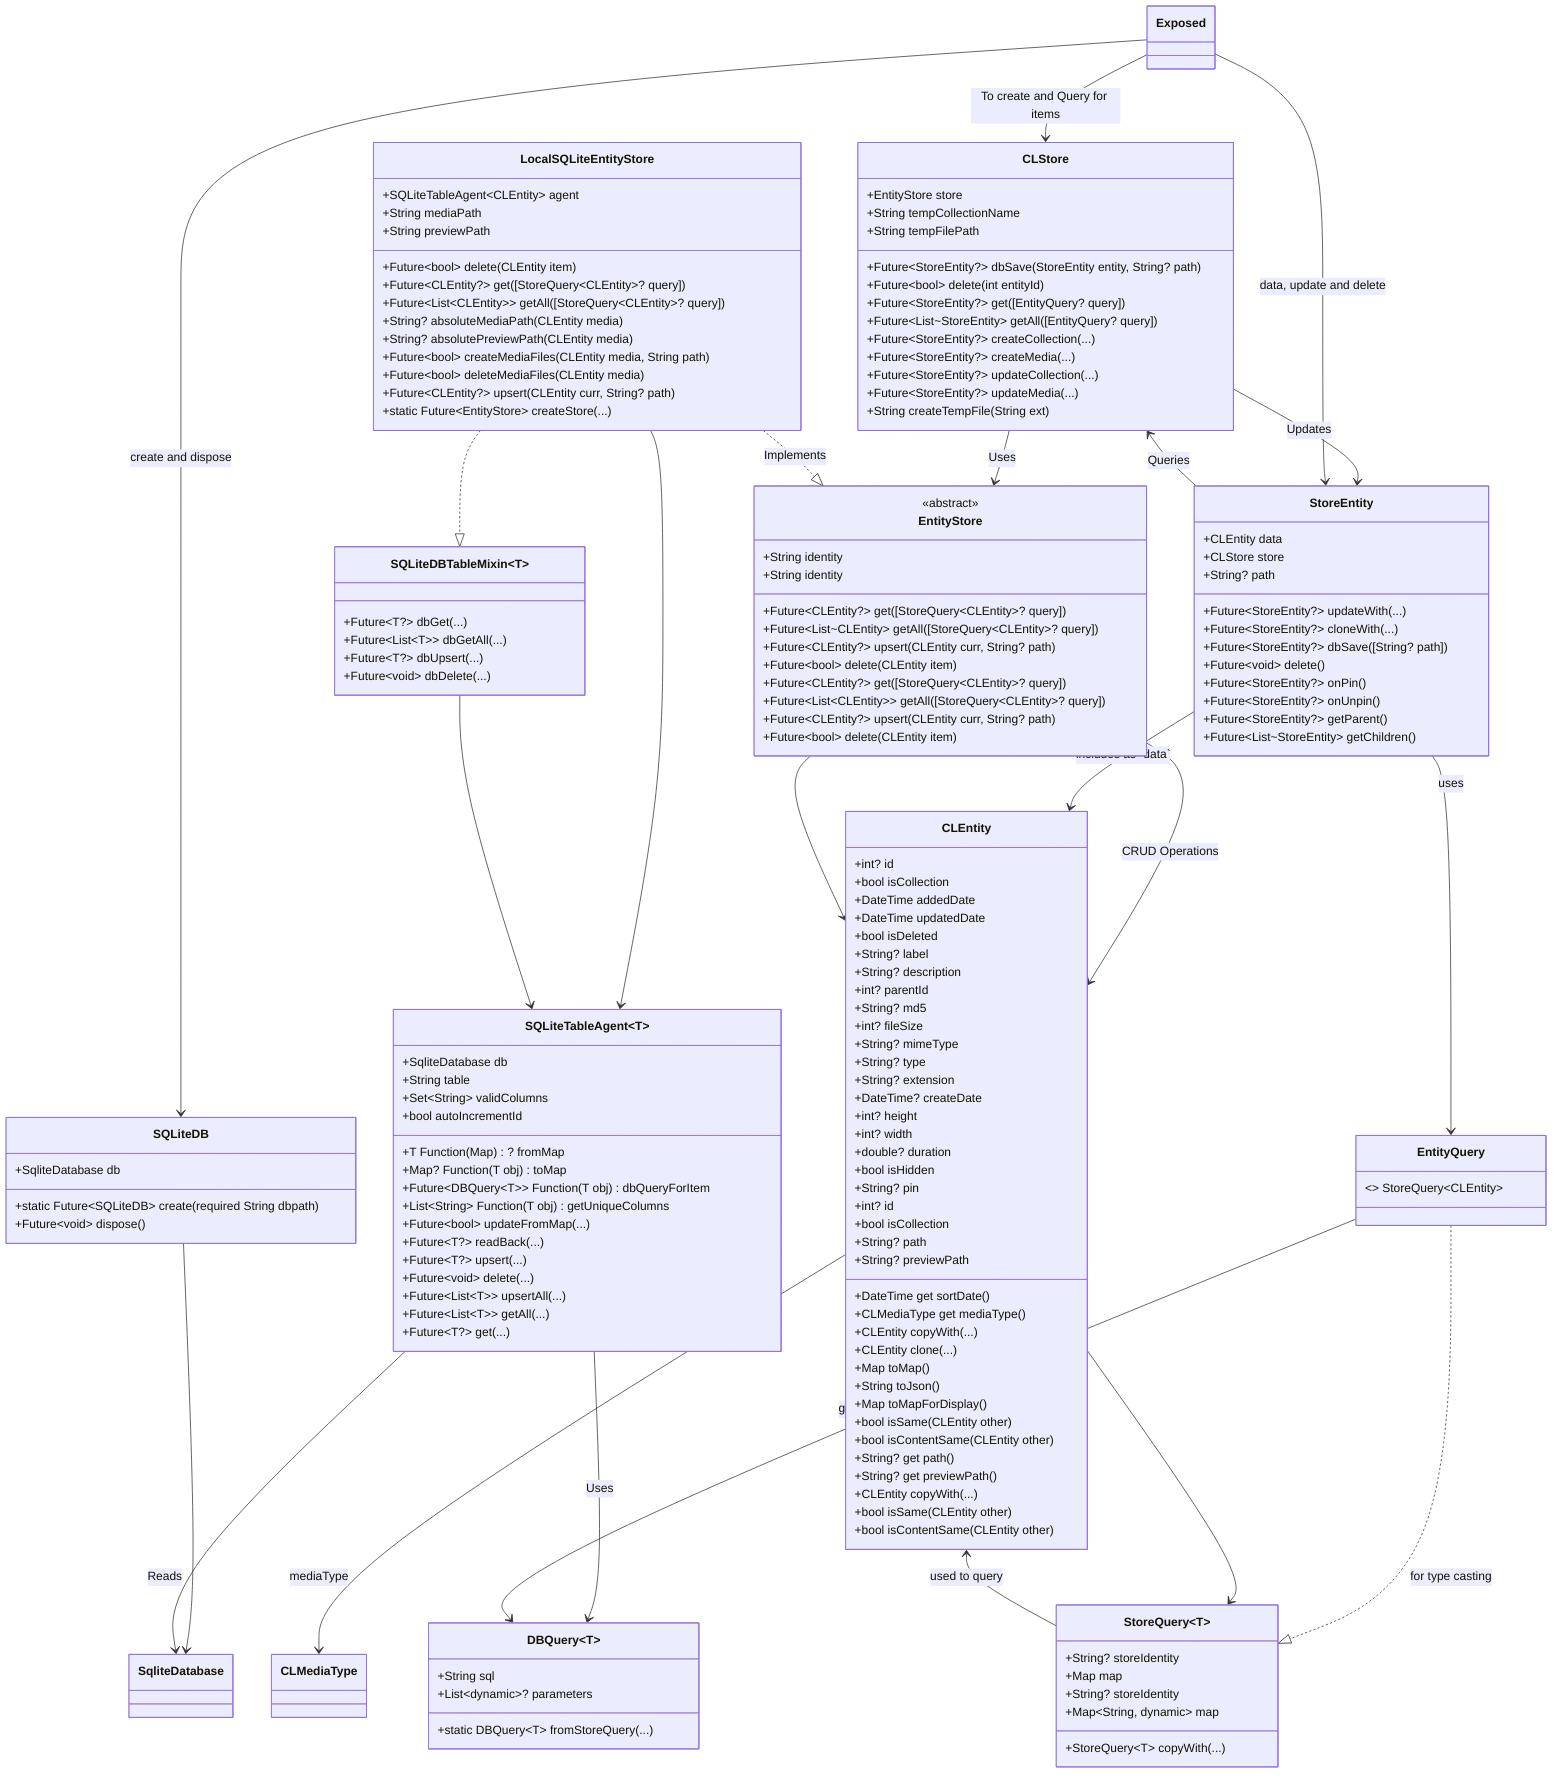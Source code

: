 classDiagram

    class CLEntity {
        +int? id
        +bool isCollection
        +DateTime addedDate
        +DateTime updatedDate
        +bool isDeleted
        +String? label
        +String? description
        +int? parentId
        +String? md5
        +int? fileSize
        +String? mimeType
        +String? type
        +String? extension
        +DateTime? createDate
        +int? height
        +int? width
        +double? duration
        +bool isHidden
        +String? pin
        +DateTime get sortDate()
        +CLMediaType get mediaType()
        +CLEntity copyWith(...)
        +CLEntity clone(...)
        +Map<String, dynamic> toMap()
        +String toJson()
        +Map<String, dynamic> toMapForDisplay()
        +bool isSame(CLEntity other)
        +bool isContentSame(CLEntity other)
        +String? get path()
        +String? get previewPath()
    }

    class StoreQuery~T~ {

        +String? storeIdentity
        +Map<String, dynamic> map
        +StoreQuery~T~ copyWith(...)
    }

    class EntityQuery {
        <<extends>> StoreQuery~CLEntity~
    }

    class EntityStore {
        <<abstract>>
        +String identity
        +Future~CLEntity?~ get([StoreQuery~CLEntity~? query])
        +Future~List~CLEntity~ getAll([StoreQuery~CLEntity~? query])
        +Future~CLEntity?~ upsert(CLEntity curr, String? path)
        +Future~bool~ delete(CLEntity item)
    }

    class CLStore {
        +EntityStore store
        +String tempCollectionName
        +String tempFilePath
        +Future~StoreEntity?~ dbSave(StoreEntity entity, String? path)
        +Future~bool~ delete(int entityId)
        +Future~StoreEntity?~ get([EntityQuery? query])
        +Future~List~StoreEntity~ getAll([EntityQuery? query])
        +Future~StoreEntity?~ createCollection(...)
        +Future~StoreEntity?~ createMedia(...)
        +Future~StoreEntity?~ updateCollection(...)
        +Future~StoreEntity?~ updateMedia(...)
        +String createTempFile( String ext)
    }

    class StoreEntity {
        +CLEntity data
        +CLStore store
        +String? path
        +Future~StoreEntity?~ updateWith(...)
        +Future~StoreEntity?~ cloneWith(...)
        +Future~StoreEntity?~ dbSave([String? path])
        +Future~void~ delete()
        +Future~StoreEntity?~ onPin()
        +Future~StoreEntity?~ onUnpin()
        +Future~StoreEntity?~ getParent()
        +Future~List~StoreEntity~ getChildren()
    }
    class LocalSQLiteEntityStore {
        +SQLiteTableAgent~CLEntity~ agent
        +String mediaPath
        +String previewPath
        +Future~bool~ delete(CLEntity item)
        +Future~CLEntity?~ get([StoreQuery~CLEntity~? query])
        +Future~List~CLEntity~~ getAll([StoreQuery~CLEntity~? query])
        +String? absoluteMediaPath(CLEntity media)
        +String? absolutePreviewPath(CLEntity media)
        +Future~bool~ createMediaFiles(CLEntity media, String path)
        +Future~bool~ deleteMediaFiles(CLEntity media)
        +Future~CLEntity?~ upsert(CLEntity curr, String? path)
        +static Future~EntityStore~ createStore(...)
    }

    class SQLiteTableAgent~T~ {
        +SqliteDatabase db
        +String table
        +T Function(Map<String, dynamic>)? fromMap
        +Map<String, dynamic>? Function(T obj) toMap
        +Future~DBQuery~T~~ Function(T obj) dbQueryForItem
        +List~String~ Function(T obj) getUniqueColumns
        +Set~String~ validColumns
        +bool autoIncrementId
        +Future~bool~ updateFromMap(...)
        +Future~T?~ readBack(...)
        +Future~T?~ upsert(...)
        +Future~void~ delete(...)
        +Future~List~T~~ upsertAll(...)
        +Future~List~T~~ getAll(...)
        +Future~T?~ get(...)
    }

    class SQLiteDBTableMixin~T~ {
        +Future~T?~ dbGet(...)
        +Future~List~T~~ dbGetAll(...)
        +Future~T?~ dbUpsert(...)
        +Future~void~ dbDelete(...)
    }

    class SQLiteDB {
        +SqliteDatabase db
        +static Future~SQLiteDB~ create(required String dbpath)
        +Future~void~ dispose()
    }

    class DBQuery~T~ {
        +String sql
        +List~dynamic~? parameters
        +static DBQuery~T~ fromStoreQuery(...)
    }

    class CLEntity {
        +int? id
        +bool isCollection
        +String? path
        +String? previewPath
        +CLEntity copyWith(...)
        +bool isSame(CLEntity other)
        +bool isContentSame(CLEntity other)
    }

    class StoreQuery~T~ {
        +String? storeIdentity
        +Map~String, dynamic~ map
    }

    class EntityStore {
        <<abstract>>
        +String identity
        +Future~CLEntity?~ get([StoreQuery~CLEntity~? query])
        +Future~List~CLEntity~~ getAll([StoreQuery~CLEntity~? query])
        +Future~CLEntity?~ upsert(CLEntity curr, String? path)
        +Future~bool~ delete(CLEntity item)
    }


    CLEntity --> CLMediaType : mediaType
    StoreQuery~T~ --> CLEntity : used to query
    EntityQuery ..|> StoreQuery~CLEntity~ : for type casting
    EntityStore --> CLEntity: CRUD Operations
    CLStore --> EntityStore : Uses
    CLStore --> StoreEntity: Updates
    StoreEntity --> CLEntity: includes as `data`
    StoreEntity --> CLStore : Queries
    StoreEntity --> EntityQuery : uses
   

    LocalSQLiteEntityStore ..|> EntityStore: Implements
    LocalSQLiteEntityStore ..|> SQLiteDBTableMixin~CLEntity~
    LocalSQLiteEntityStore --> SQLiteTableAgent~CLEntity~
    SQLiteTableAgent~T~ --> DBQuery~T~: Uses
    SQLiteDBTableMixin~T~ --> SQLiteTableAgent~T~
    SQLiteDB --> SqliteDatabase
    CLEntity --> StoreQuery~CLEntity~
    EntityStore --> CLEntity
    EntityQuery --> DBQuery~T~: gets converted into
   SQLiteTableAgent~T~ --> SqliteDatabase : Reads

   Exposed --> SQLiteDB: create and dispose
   Exposed --> CLStore: To create and Query for items 
   Exposed --> StoreEntity: data, update and delete